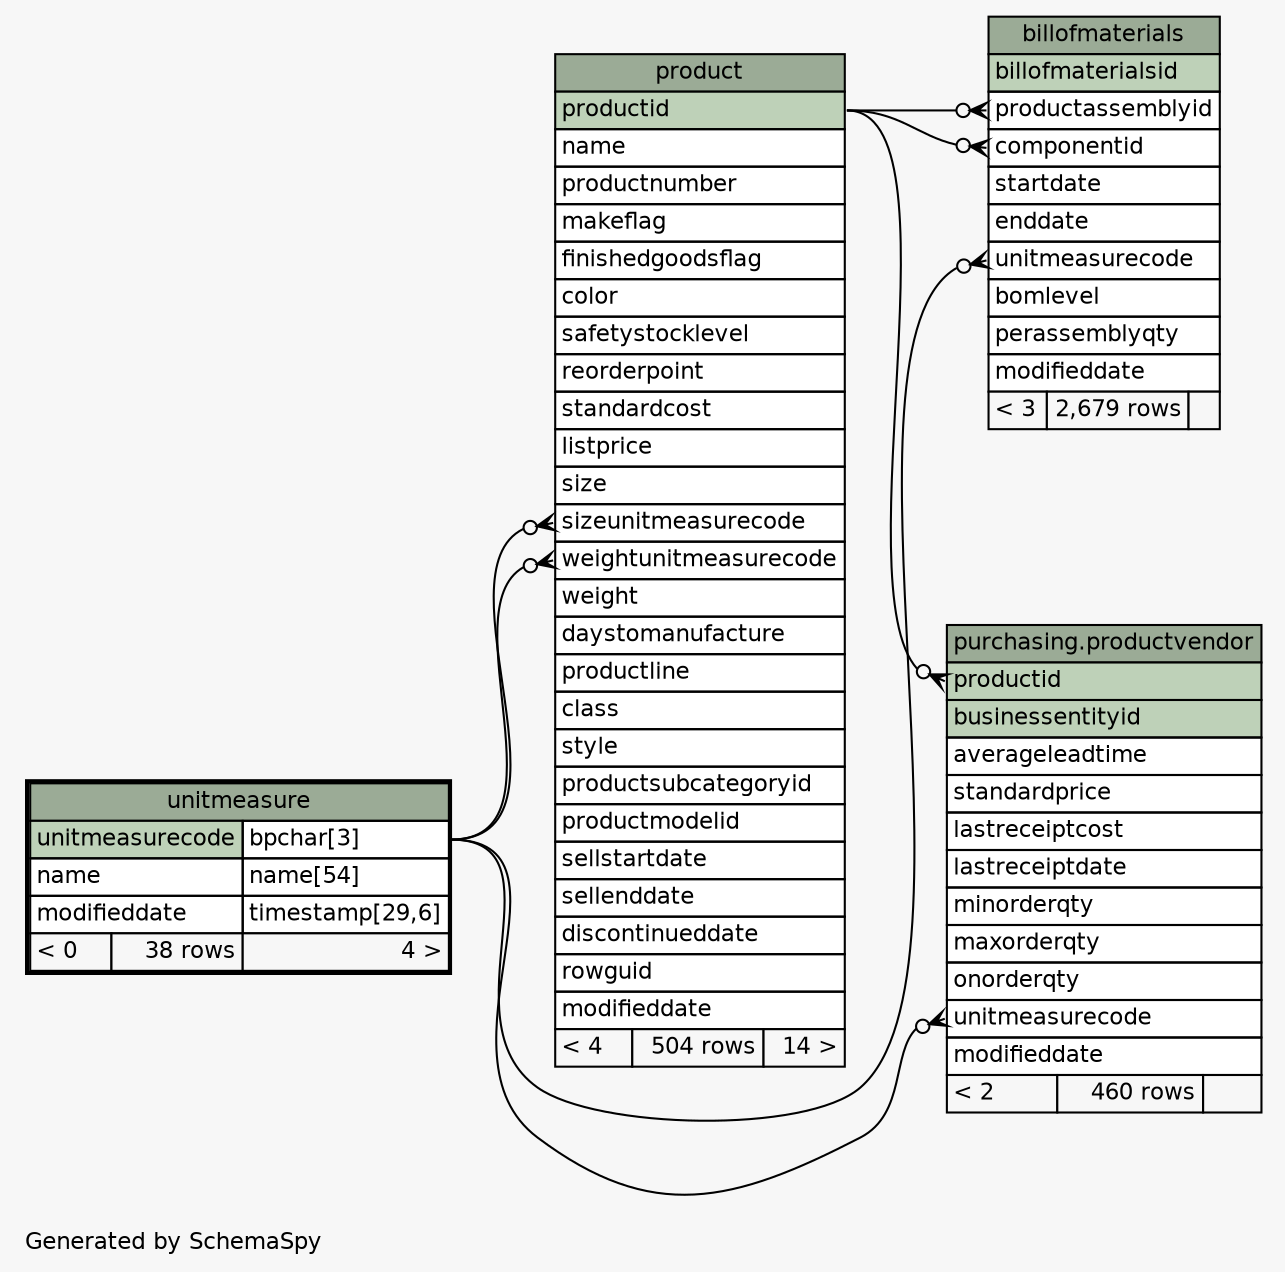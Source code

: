 // dot 2.40.1 on Linux 5.4.0-51-generic
// SchemaSpy rev 590
digraph "oneDegreeRelationshipsDiagram" {
  graph [
    rankdir="RL"
    bgcolor="#f7f7f7"
    label="\nGenerated by SchemaSpy"
    labeljust="l"
    nodesep="0.18"
    ranksep="0.46"
    fontname="Helvetica"
    fontsize="11"
  ];
  node [
    fontname="Helvetica"
    fontsize="11"
    shape="plaintext"
  ];
  edge [
    arrowsize="0.8"
  ];
  "billofmaterials":"componentid":w -> "product":"productid":e [arrowhead=none dir=back arrowtail=crowodot];
  "billofmaterials":"productassemblyid":w -> "product":"productid":e [arrowhead=none dir=back arrowtail=crowodot];
  "billofmaterials":"unitmeasurecode":w -> "unitmeasure":"unitmeasurecode.type":e [arrowhead=none dir=back arrowtail=crowodot];
  "product":"sizeunitmeasurecode":w -> "unitmeasure":"unitmeasurecode.type":e [arrowhead=none dir=back arrowtail=crowodot];
  "product":"weightunitmeasurecode":w -> "unitmeasure":"unitmeasurecode.type":e [arrowhead=none dir=back arrowtail=crowodot];
  "purchasing.productvendor":"productid":w -> "product":"productid":e [arrowhead=none dir=back arrowtail=crowodot];
  "purchasing.productvendor":"unitmeasurecode":w -> "unitmeasure":"unitmeasurecode.type":e [arrowhead=none dir=back arrowtail=crowodot];
  "billofmaterials" [
    label=<
    <TABLE BORDER="0" CELLBORDER="1" CELLSPACING="0" BGCOLOR="#ffffff">
      <TR><TD COLSPAN="3" BGCOLOR="#9bab96" ALIGN="CENTER">billofmaterials</TD></TR>
      <TR><TD PORT="billofmaterialsid" COLSPAN="3" BGCOLOR="#bed1b8" ALIGN="LEFT">billofmaterialsid</TD></TR>
      <TR><TD PORT="productassemblyid" COLSPAN="3" ALIGN="LEFT">productassemblyid</TD></TR>
      <TR><TD PORT="componentid" COLSPAN="3" ALIGN="LEFT">componentid</TD></TR>
      <TR><TD PORT="startdate" COLSPAN="3" ALIGN="LEFT">startdate</TD></TR>
      <TR><TD PORT="enddate" COLSPAN="3" ALIGN="LEFT">enddate</TD></TR>
      <TR><TD PORT="unitmeasurecode" COLSPAN="3" ALIGN="LEFT">unitmeasurecode</TD></TR>
      <TR><TD PORT="bomlevel" COLSPAN="3" ALIGN="LEFT">bomlevel</TD></TR>
      <TR><TD PORT="perassemblyqty" COLSPAN="3" ALIGN="LEFT">perassemblyqty</TD></TR>
      <TR><TD PORT="modifieddate" COLSPAN="3" ALIGN="LEFT">modifieddate</TD></TR>
      <TR><TD ALIGN="LEFT" BGCOLOR="#f7f7f7">&lt; 3</TD><TD ALIGN="RIGHT" BGCOLOR="#f7f7f7">2,679 rows</TD><TD ALIGN="RIGHT" BGCOLOR="#f7f7f7">  </TD></TR>
    </TABLE>>
    URL="billofmaterials.html"
    tooltip="billofmaterials"
  ];
  "product" [
    label=<
    <TABLE BORDER="0" CELLBORDER="1" CELLSPACING="0" BGCOLOR="#ffffff">
      <TR><TD COLSPAN="3" BGCOLOR="#9bab96" ALIGN="CENTER">product</TD></TR>
      <TR><TD PORT="productid" COLSPAN="3" BGCOLOR="#bed1b8" ALIGN="LEFT">productid</TD></TR>
      <TR><TD PORT="name" COLSPAN="3" ALIGN="LEFT">name</TD></TR>
      <TR><TD PORT="productnumber" COLSPAN="3" ALIGN="LEFT">productnumber</TD></TR>
      <TR><TD PORT="makeflag" COLSPAN="3" ALIGN="LEFT">makeflag</TD></TR>
      <TR><TD PORT="finishedgoodsflag" COLSPAN="3" ALIGN="LEFT">finishedgoodsflag</TD></TR>
      <TR><TD PORT="color" COLSPAN="3" ALIGN="LEFT">color</TD></TR>
      <TR><TD PORT="safetystocklevel" COLSPAN="3" ALIGN="LEFT">safetystocklevel</TD></TR>
      <TR><TD PORT="reorderpoint" COLSPAN="3" ALIGN="LEFT">reorderpoint</TD></TR>
      <TR><TD PORT="standardcost" COLSPAN="3" ALIGN="LEFT">standardcost</TD></TR>
      <TR><TD PORT="listprice" COLSPAN="3" ALIGN="LEFT">listprice</TD></TR>
      <TR><TD PORT="size" COLSPAN="3" ALIGN="LEFT">size</TD></TR>
      <TR><TD PORT="sizeunitmeasurecode" COLSPAN="3" ALIGN="LEFT">sizeunitmeasurecode</TD></TR>
      <TR><TD PORT="weightunitmeasurecode" COLSPAN="3" ALIGN="LEFT">weightunitmeasurecode</TD></TR>
      <TR><TD PORT="weight" COLSPAN="3" ALIGN="LEFT">weight</TD></TR>
      <TR><TD PORT="daystomanufacture" COLSPAN="3" ALIGN="LEFT">daystomanufacture</TD></TR>
      <TR><TD PORT="productline" COLSPAN="3" ALIGN="LEFT">productline</TD></TR>
      <TR><TD PORT="class" COLSPAN="3" ALIGN="LEFT">class</TD></TR>
      <TR><TD PORT="style" COLSPAN="3" ALIGN="LEFT">style</TD></TR>
      <TR><TD PORT="productsubcategoryid" COLSPAN="3" ALIGN="LEFT">productsubcategoryid</TD></TR>
      <TR><TD PORT="productmodelid" COLSPAN="3" ALIGN="LEFT">productmodelid</TD></TR>
      <TR><TD PORT="sellstartdate" COLSPAN="3" ALIGN="LEFT">sellstartdate</TD></TR>
      <TR><TD PORT="sellenddate" COLSPAN="3" ALIGN="LEFT">sellenddate</TD></TR>
      <TR><TD PORT="discontinueddate" COLSPAN="3" ALIGN="LEFT">discontinueddate</TD></TR>
      <TR><TD PORT="rowguid" COLSPAN="3" ALIGN="LEFT">rowguid</TD></TR>
      <TR><TD PORT="modifieddate" COLSPAN="3" ALIGN="LEFT">modifieddate</TD></TR>
      <TR><TD ALIGN="LEFT" BGCOLOR="#f7f7f7">&lt; 4</TD><TD ALIGN="RIGHT" BGCOLOR="#f7f7f7">504 rows</TD><TD ALIGN="RIGHT" BGCOLOR="#f7f7f7">14 &gt;</TD></TR>
    </TABLE>>
    URL="product.html"
    tooltip="product"
  ];
  "purchasing.productvendor" [
    label=<
    <TABLE BORDER="0" CELLBORDER="1" CELLSPACING="0" BGCOLOR="#ffffff">
      <TR><TD COLSPAN="3" BGCOLOR="#9bab96" ALIGN="CENTER">purchasing.productvendor</TD></TR>
      <TR><TD PORT="productid" COLSPAN="3" BGCOLOR="#bed1b8" ALIGN="LEFT">productid</TD></TR>
      <TR><TD PORT="businessentityid" COLSPAN="3" BGCOLOR="#bed1b8" ALIGN="LEFT">businessentityid</TD></TR>
      <TR><TD PORT="averageleadtime" COLSPAN="3" ALIGN="LEFT">averageleadtime</TD></TR>
      <TR><TD PORT="standardprice" COLSPAN="3" ALIGN="LEFT">standardprice</TD></TR>
      <TR><TD PORT="lastreceiptcost" COLSPAN="3" ALIGN="LEFT">lastreceiptcost</TD></TR>
      <TR><TD PORT="lastreceiptdate" COLSPAN="3" ALIGN="LEFT">lastreceiptdate</TD></TR>
      <TR><TD PORT="minorderqty" COLSPAN="3" ALIGN="LEFT">minorderqty</TD></TR>
      <TR><TD PORT="maxorderqty" COLSPAN="3" ALIGN="LEFT">maxorderqty</TD></TR>
      <TR><TD PORT="onorderqty" COLSPAN="3" ALIGN="LEFT">onorderqty</TD></TR>
      <TR><TD PORT="unitmeasurecode" COLSPAN="3" ALIGN="LEFT">unitmeasurecode</TD></TR>
      <TR><TD PORT="modifieddate" COLSPAN="3" ALIGN="LEFT">modifieddate</TD></TR>
      <TR><TD ALIGN="LEFT" BGCOLOR="#f7f7f7">&lt; 2</TD><TD ALIGN="RIGHT" BGCOLOR="#f7f7f7">460 rows</TD><TD ALIGN="RIGHT" BGCOLOR="#f7f7f7">  </TD></TR>
    </TABLE>>
    tooltip="purchasing.productvendor"
  ];
  "unitmeasure" [
    label=<
    <TABLE BORDER="2" CELLBORDER="1" CELLSPACING="0" BGCOLOR="#ffffff">
      <TR><TD COLSPAN="3" BGCOLOR="#9bab96" ALIGN="CENTER">unitmeasure</TD></TR>
      <TR><TD PORT="unitmeasurecode" COLSPAN="2" BGCOLOR="#bed1b8" ALIGN="LEFT">unitmeasurecode</TD><TD PORT="unitmeasurecode.type" ALIGN="LEFT">bpchar[3]</TD></TR>
      <TR><TD PORT="name" COLSPAN="2" ALIGN="LEFT">name</TD><TD PORT="name.type" ALIGN="LEFT">name[54]</TD></TR>
      <TR><TD PORT="modifieddate" COLSPAN="2" ALIGN="LEFT">modifieddate</TD><TD PORT="modifieddate.type" ALIGN="LEFT">timestamp[29,6]</TD></TR>
      <TR><TD ALIGN="LEFT" BGCOLOR="#f7f7f7">&lt; 0</TD><TD ALIGN="RIGHT" BGCOLOR="#f7f7f7">38 rows</TD><TD ALIGN="RIGHT" BGCOLOR="#f7f7f7">4 &gt;</TD></TR>
    </TABLE>>
    URL="unitmeasure.html"
    tooltip="unitmeasure"
  ];
}
